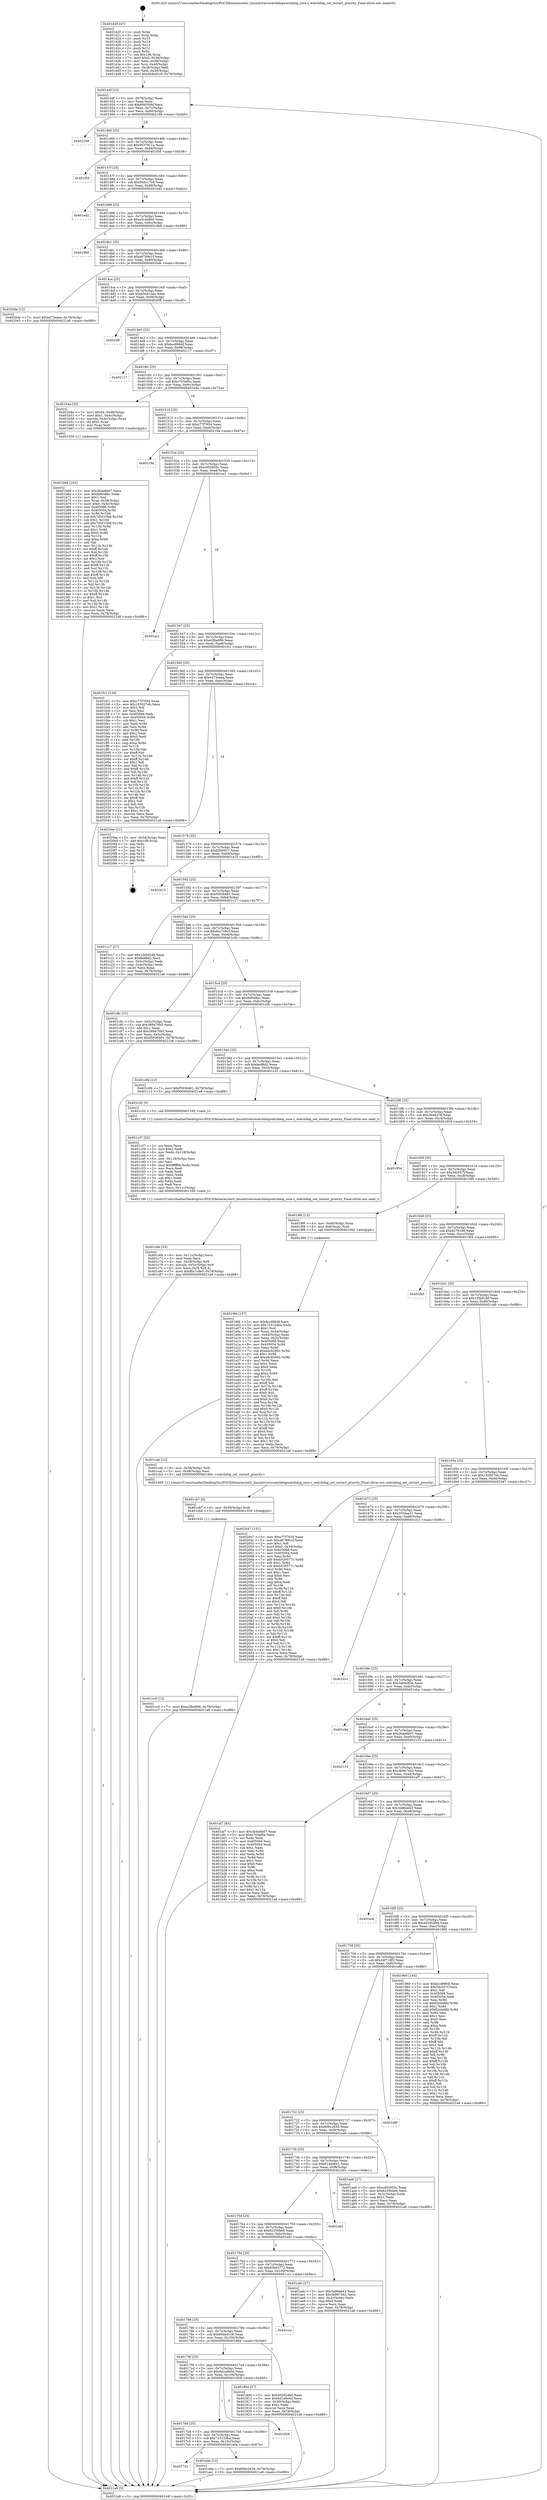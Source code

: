 digraph "0x401420" {
  label = "0x401420 (/mnt/c/Users/mathe/Desktop/tcc/POCII/binaries/extr_linuxdriverswatchdogwatchdog_core.c_watchdog_set_restart_priority_Final-ollvm.out::main(0))"
  labelloc = "t"
  node[shape=record]

  Entry [label="",width=0.3,height=0.3,shape=circle,fillcolor=black,style=filled]
  "0x40144f" [label="{
     0x40144f [23]\l
     | [instrs]\l
     &nbsp;&nbsp;0x40144f \<+3\>: mov -0x78(%rbp),%eax\l
     &nbsp;&nbsp;0x401452 \<+2\>: mov %eax,%ecx\l
     &nbsp;&nbsp;0x401454 \<+6\>: sub $0x8f4050bf,%ecx\l
     &nbsp;&nbsp;0x40145a \<+3\>: mov %eax,-0x7c(%rbp)\l
     &nbsp;&nbsp;0x40145d \<+3\>: mov %ecx,-0x80(%rbp)\l
     &nbsp;&nbsp;0x401460 \<+6\>: je 0000000000402168 \<main+0xd48\>\l
  }"]
  "0x402168" [label="{
     0x402168\l
  }", style=dashed]
  "0x401466" [label="{
     0x401466 [25]\l
     | [instrs]\l
     &nbsp;&nbsp;0x401466 \<+5\>: jmp 000000000040146b \<main+0x4b\>\l
     &nbsp;&nbsp;0x40146b \<+3\>: mov -0x7c(%rbp),%eax\l
     &nbsp;&nbsp;0x40146e \<+5\>: sub $0x9037911a,%eax\l
     &nbsp;&nbsp;0x401473 \<+6\>: mov %eax,-0x84(%rbp)\l
     &nbsp;&nbsp;0x401479 \<+6\>: je 0000000000401f58 \<main+0xb38\>\l
  }"]
  Exit [label="",width=0.3,height=0.3,shape=circle,fillcolor=black,style=filled,peripheries=2]
  "0x401f58" [label="{
     0x401f58\l
  }", style=dashed]
  "0x40147f" [label="{
     0x40147f [25]\l
     | [instrs]\l
     &nbsp;&nbsp;0x40147f \<+5\>: jmp 0000000000401484 \<main+0x64\>\l
     &nbsp;&nbsp;0x401484 \<+3\>: mov -0x7c(%rbp),%eax\l
     &nbsp;&nbsp;0x401487 \<+5\>: sub $0x94dc17c6,%eax\l
     &nbsp;&nbsp;0x40148c \<+6\>: mov %eax,-0x88(%rbp)\l
     &nbsp;&nbsp;0x401492 \<+6\>: je 0000000000401ed2 \<main+0xab2\>\l
  }"]
  "0x401cc0" [label="{
     0x401cc0 [12]\l
     | [instrs]\l
     &nbsp;&nbsp;0x401cc0 \<+7\>: movl $0xe2fbe896,-0x78(%rbp)\l
     &nbsp;&nbsp;0x401cc7 \<+5\>: jmp 00000000004021a8 \<main+0xd88\>\l
  }"]
  "0x401ed2" [label="{
     0x401ed2\l
  }", style=dashed]
  "0x401498" [label="{
     0x401498 [25]\l
     | [instrs]\l
     &nbsp;&nbsp;0x401498 \<+5\>: jmp 000000000040149d \<main+0x7d\>\l
     &nbsp;&nbsp;0x40149d \<+3\>: mov -0x7c(%rbp),%eax\l
     &nbsp;&nbsp;0x4014a0 \<+5\>: sub $0xa5c4b8b0,%eax\l
     &nbsp;&nbsp;0x4014a5 \<+6\>: mov %eax,-0x8c(%rbp)\l
     &nbsp;&nbsp;0x4014ab \<+6\>: je 00000000004018b8 \<main+0x498\>\l
  }"]
  "0x401cb7" [label="{
     0x401cb7 [9]\l
     | [instrs]\l
     &nbsp;&nbsp;0x401cb7 \<+4\>: mov -0x58(%rbp),%rdi\l
     &nbsp;&nbsp;0x401cbb \<+5\>: call 0000000000401030 \<free@plt\>\l
     | [calls]\l
     &nbsp;&nbsp;0x401030 \{1\} (unknown)\l
  }"]
  "0x4018b8" [label="{
     0x4018b8\l
  }", style=dashed]
  "0x4014b1" [label="{
     0x4014b1 [25]\l
     | [instrs]\l
     &nbsp;&nbsp;0x4014b1 \<+5\>: jmp 00000000004014b6 \<main+0x96\>\l
     &nbsp;&nbsp;0x4014b6 \<+3\>: mov -0x7c(%rbp),%eax\l
     &nbsp;&nbsp;0x4014b9 \<+5\>: sub $0xa6789e1f,%eax\l
     &nbsp;&nbsp;0x4014be \<+6\>: mov %eax,-0x90(%rbp)\l
     &nbsp;&nbsp;0x4014c4 \<+6\>: je 00000000004020de \<main+0xcbe\>\l
  }"]
  "0x401c6b" [label="{
     0x401c6b [33]\l
     | [instrs]\l
     &nbsp;&nbsp;0x401c6b \<+6\>: mov -0x11c(%rbp),%ecx\l
     &nbsp;&nbsp;0x401c71 \<+3\>: imul %eax,%ecx\l
     &nbsp;&nbsp;0x401c74 \<+4\>: mov -0x58(%rbp),%r8\l
     &nbsp;&nbsp;0x401c78 \<+4\>: movslq -0x5c(%rbp),%r9\l
     &nbsp;&nbsp;0x401c7c \<+4\>: mov %ecx,(%r8,%r9,4)\l
     &nbsp;&nbsp;0x401c80 \<+7\>: movl $0xfba7c8e5,-0x78(%rbp)\l
     &nbsp;&nbsp;0x401c87 \<+5\>: jmp 00000000004021a8 \<main+0xd88\>\l
  }"]
  "0x4020de" [label="{
     0x4020de [12]\l
     | [instrs]\l
     &nbsp;&nbsp;0x4020de \<+7\>: movl $0xe473eeee,-0x78(%rbp)\l
     &nbsp;&nbsp;0x4020e5 \<+5\>: jmp 00000000004021a8 \<main+0xd88\>\l
  }"]
  "0x4014ca" [label="{
     0x4014ca [25]\l
     | [instrs]\l
     &nbsp;&nbsp;0x4014ca \<+5\>: jmp 00000000004014cf \<main+0xaf\>\l
     &nbsp;&nbsp;0x4014cf \<+3\>: mov -0x7c(%rbp),%eax\l
     &nbsp;&nbsp;0x4014d2 \<+5\>: sub $0xb3d412ae,%eax\l
     &nbsp;&nbsp;0x4014d7 \<+6\>: mov %eax,-0x94(%rbp)\l
     &nbsp;&nbsp;0x4014dd \<+6\>: je 00000000004020ff \<main+0xcdf\>\l
  }"]
  "0x401c37" [label="{
     0x401c37 [52]\l
     | [instrs]\l
     &nbsp;&nbsp;0x401c37 \<+2\>: xor %ecx,%ecx\l
     &nbsp;&nbsp;0x401c39 \<+5\>: mov $0x2,%edx\l
     &nbsp;&nbsp;0x401c3e \<+6\>: mov %edx,-0x118(%rbp)\l
     &nbsp;&nbsp;0x401c44 \<+1\>: cltd\l
     &nbsp;&nbsp;0x401c45 \<+6\>: mov -0x118(%rbp),%esi\l
     &nbsp;&nbsp;0x401c4b \<+2\>: idiv %esi\l
     &nbsp;&nbsp;0x401c4d \<+6\>: imul $0xfffffffe,%edx,%edx\l
     &nbsp;&nbsp;0x401c53 \<+2\>: mov %ecx,%edi\l
     &nbsp;&nbsp;0x401c55 \<+2\>: sub %edx,%edi\l
     &nbsp;&nbsp;0x401c57 \<+2\>: mov %ecx,%edx\l
     &nbsp;&nbsp;0x401c59 \<+3\>: sub $0x1,%edx\l
     &nbsp;&nbsp;0x401c5c \<+2\>: add %edx,%edi\l
     &nbsp;&nbsp;0x401c5e \<+2\>: sub %edi,%ecx\l
     &nbsp;&nbsp;0x401c60 \<+6\>: mov %ecx,-0x11c(%rbp)\l
     &nbsp;&nbsp;0x401c66 \<+5\>: call 0000000000401160 \<next_i\>\l
     | [calls]\l
     &nbsp;&nbsp;0x401160 \{1\} (/mnt/c/Users/mathe/Desktop/tcc/POCII/binaries/extr_linuxdriverswatchdogwatchdog_core.c_watchdog_set_restart_priority_Final-ollvm.out::next_i)\l
  }"]
  "0x4020ff" [label="{
     0x4020ff\l
  }", style=dashed]
  "0x4014e3" [label="{
     0x4014e3 [25]\l
     | [instrs]\l
     &nbsp;&nbsp;0x4014e3 \<+5\>: jmp 00000000004014e8 \<main+0xc8\>\l
     &nbsp;&nbsp;0x4014e8 \<+3\>: mov -0x7c(%rbp),%eax\l
     &nbsp;&nbsp;0x4014eb \<+5\>: sub $0xbcc8964f,%eax\l
     &nbsp;&nbsp;0x4014f0 \<+6\>: mov %eax,-0x98(%rbp)\l
     &nbsp;&nbsp;0x4014f6 \<+6\>: je 0000000000402117 \<main+0xcf7\>\l
  }"]
  "0x401b68" [label="{
     0x401b68 [163]\l
     | [instrs]\l
     &nbsp;&nbsp;0x401b68 \<+5\>: mov $0x3b4e6b07,%ecx\l
     &nbsp;&nbsp;0x401b6d \<+5\>: mov $0xfef048bc,%edx\l
     &nbsp;&nbsp;0x401b72 \<+3\>: mov $0x1,%sil\l
     &nbsp;&nbsp;0x401b75 \<+4\>: mov %rax,-0x58(%rbp)\l
     &nbsp;&nbsp;0x401b79 \<+7\>: movl $0x0,-0x5c(%rbp)\l
     &nbsp;&nbsp;0x401b80 \<+8\>: mov 0x405068,%r8d\l
     &nbsp;&nbsp;0x401b88 \<+8\>: mov 0x405054,%r9d\l
     &nbsp;&nbsp;0x401b90 \<+3\>: mov %r8d,%r10d\l
     &nbsp;&nbsp;0x401b93 \<+7\>: sub $0x7d5510bd,%r10d\l
     &nbsp;&nbsp;0x401b9a \<+4\>: sub $0x1,%r10d\l
     &nbsp;&nbsp;0x401b9e \<+7\>: add $0x7d5510bd,%r10d\l
     &nbsp;&nbsp;0x401ba5 \<+4\>: imul %r10d,%r8d\l
     &nbsp;&nbsp;0x401ba9 \<+4\>: and $0x1,%r8d\l
     &nbsp;&nbsp;0x401bad \<+4\>: cmp $0x0,%r8d\l
     &nbsp;&nbsp;0x401bb1 \<+4\>: sete %r11b\l
     &nbsp;&nbsp;0x401bb5 \<+4\>: cmp $0xa,%r9d\l
     &nbsp;&nbsp;0x401bb9 \<+3\>: setl %bl\l
     &nbsp;&nbsp;0x401bbc \<+3\>: mov %r11b,%r14b\l
     &nbsp;&nbsp;0x401bbf \<+4\>: xor $0xff,%r14b\l
     &nbsp;&nbsp;0x401bc3 \<+3\>: mov %bl,%r15b\l
     &nbsp;&nbsp;0x401bc6 \<+4\>: xor $0xff,%r15b\l
     &nbsp;&nbsp;0x401bca \<+4\>: xor $0x1,%sil\l
     &nbsp;&nbsp;0x401bce \<+3\>: mov %r14b,%r12b\l
     &nbsp;&nbsp;0x401bd1 \<+4\>: and $0xff,%r12b\l
     &nbsp;&nbsp;0x401bd5 \<+3\>: and %sil,%r11b\l
     &nbsp;&nbsp;0x401bd8 \<+3\>: mov %r15b,%r13b\l
     &nbsp;&nbsp;0x401bdb \<+4\>: and $0xff,%r13b\l
     &nbsp;&nbsp;0x401bdf \<+3\>: and %sil,%bl\l
     &nbsp;&nbsp;0x401be2 \<+3\>: or %r11b,%r12b\l
     &nbsp;&nbsp;0x401be5 \<+3\>: or %bl,%r13b\l
     &nbsp;&nbsp;0x401be8 \<+3\>: xor %r13b,%r12b\l
     &nbsp;&nbsp;0x401beb \<+3\>: or %r15b,%r14b\l
     &nbsp;&nbsp;0x401bee \<+4\>: xor $0xff,%r14b\l
     &nbsp;&nbsp;0x401bf2 \<+4\>: or $0x1,%sil\l
     &nbsp;&nbsp;0x401bf6 \<+3\>: and %sil,%r14b\l
     &nbsp;&nbsp;0x401bf9 \<+3\>: or %r14b,%r12b\l
     &nbsp;&nbsp;0x401bfc \<+4\>: test $0x1,%r12b\l
     &nbsp;&nbsp;0x401c00 \<+3\>: cmovne %edx,%ecx\l
     &nbsp;&nbsp;0x401c03 \<+3\>: mov %ecx,-0x78(%rbp)\l
     &nbsp;&nbsp;0x401c06 \<+5\>: jmp 00000000004021a8 \<main+0xd88\>\l
  }"]
  "0x402117" [label="{
     0x402117\l
  }", style=dashed]
  "0x4014fc" [label="{
     0x4014fc [25]\l
     | [instrs]\l
     &nbsp;&nbsp;0x4014fc \<+5\>: jmp 0000000000401501 \<main+0xe1\>\l
     &nbsp;&nbsp;0x401501 \<+3\>: mov -0x7c(%rbp),%eax\l
     &nbsp;&nbsp;0x401504 \<+5\>: sub $0xc703af5a,%eax\l
     &nbsp;&nbsp;0x401509 \<+6\>: mov %eax,-0x9c(%rbp)\l
     &nbsp;&nbsp;0x40150f \<+6\>: je 0000000000401b4a \<main+0x72a\>\l
  }"]
  "0x4017d1" [label="{
     0x4017d1\l
  }", style=dashed]
  "0x401b4a" [label="{
     0x401b4a [30]\l
     | [instrs]\l
     &nbsp;&nbsp;0x401b4a \<+7\>: movl $0x64,-0x48(%rbp)\l
     &nbsp;&nbsp;0x401b51 \<+7\>: movl $0x1,-0x4c(%rbp)\l
     &nbsp;&nbsp;0x401b58 \<+4\>: movslq -0x4c(%rbp),%rax\l
     &nbsp;&nbsp;0x401b5c \<+4\>: shl $0x2,%rax\l
     &nbsp;&nbsp;0x401b60 \<+3\>: mov %rax,%rdi\l
     &nbsp;&nbsp;0x401b63 \<+5\>: call 0000000000401050 \<malloc@plt\>\l
     | [calls]\l
     &nbsp;&nbsp;0x401050 \{1\} (unknown)\l
  }"]
  "0x401515" [label="{
     0x401515 [25]\l
     | [instrs]\l
     &nbsp;&nbsp;0x401515 \<+5\>: jmp 000000000040151a \<main+0xfa\>\l
     &nbsp;&nbsp;0x40151a \<+3\>: mov -0x7c(%rbp),%eax\l
     &nbsp;&nbsp;0x40151d \<+5\>: sub $0xc77f765d,%eax\l
     &nbsp;&nbsp;0x401522 \<+6\>: mov %eax,-0xa0(%rbp)\l
     &nbsp;&nbsp;0x401528 \<+6\>: je 000000000040219a \<main+0xd7a\>\l
  }"]
  "0x401a9a" [label="{
     0x401a9a [12]\l
     | [instrs]\l
     &nbsp;&nbsp;0x401a9a \<+7\>: movl $0x60bc2639,-0x78(%rbp)\l
     &nbsp;&nbsp;0x401aa1 \<+5\>: jmp 00000000004021a8 \<main+0xd88\>\l
  }"]
  "0x40219a" [label="{
     0x40219a\l
  }", style=dashed]
  "0x40152e" [label="{
     0x40152e [25]\l
     | [instrs]\l
     &nbsp;&nbsp;0x40152e \<+5\>: jmp 0000000000401533 \<main+0x113\>\l
     &nbsp;&nbsp;0x401533 \<+3\>: mov -0x7c(%rbp),%eax\l
     &nbsp;&nbsp;0x401536 \<+5\>: sub $0xcd02955c,%eax\l
     &nbsp;&nbsp;0x40153b \<+6\>: mov %eax,-0xa4(%rbp)\l
     &nbsp;&nbsp;0x401541 \<+6\>: je 0000000000401ac1 \<main+0x6a1\>\l
  }"]
  "0x4017b8" [label="{
     0x4017b8 [25]\l
     | [instrs]\l
     &nbsp;&nbsp;0x4017b8 \<+5\>: jmp 00000000004017bd \<main+0x39d\>\l
     &nbsp;&nbsp;0x4017bd \<+3\>: mov -0x7c(%rbp),%eax\l
     &nbsp;&nbsp;0x4017c0 \<+5\>: sub $0x72312dba,%eax\l
     &nbsp;&nbsp;0x4017c5 \<+6\>: mov %eax,-0x10c(%rbp)\l
     &nbsp;&nbsp;0x4017cb \<+6\>: je 0000000000401a9a \<main+0x67a\>\l
  }"]
  "0x401ac1" [label="{
     0x401ac1\l
  }", style=dashed]
  "0x401547" [label="{
     0x401547 [25]\l
     | [instrs]\l
     &nbsp;&nbsp;0x401547 \<+5\>: jmp 000000000040154c \<main+0x12c\>\l
     &nbsp;&nbsp;0x40154c \<+3\>: mov -0x7c(%rbp),%eax\l
     &nbsp;&nbsp;0x40154f \<+5\>: sub $0xe2fbe896,%eax\l
     &nbsp;&nbsp;0x401554 \<+6\>: mov %eax,-0xa8(%rbp)\l
     &nbsp;&nbsp;0x40155a \<+6\>: je 0000000000401fc1 \<main+0xba1\>\l
  }"]
  "0x401828" [label="{
     0x401828\l
  }", style=dashed]
  "0x401fc1" [label="{
     0x401fc1 [134]\l
     | [instrs]\l
     &nbsp;&nbsp;0x401fc1 \<+5\>: mov $0xc77f765d,%eax\l
     &nbsp;&nbsp;0x401fc6 \<+5\>: mov $0x183027eb,%ecx\l
     &nbsp;&nbsp;0x401fcb \<+2\>: mov $0x1,%dl\l
     &nbsp;&nbsp;0x401fcd \<+2\>: xor %esi,%esi\l
     &nbsp;&nbsp;0x401fcf \<+7\>: mov 0x405068,%edi\l
     &nbsp;&nbsp;0x401fd6 \<+8\>: mov 0x405054,%r8d\l
     &nbsp;&nbsp;0x401fde \<+3\>: sub $0x1,%esi\l
     &nbsp;&nbsp;0x401fe1 \<+3\>: mov %edi,%r9d\l
     &nbsp;&nbsp;0x401fe4 \<+3\>: add %esi,%r9d\l
     &nbsp;&nbsp;0x401fe7 \<+4\>: imul %r9d,%edi\l
     &nbsp;&nbsp;0x401feb \<+3\>: and $0x1,%edi\l
     &nbsp;&nbsp;0x401fee \<+3\>: cmp $0x0,%edi\l
     &nbsp;&nbsp;0x401ff1 \<+4\>: sete %r10b\l
     &nbsp;&nbsp;0x401ff5 \<+4\>: cmp $0xa,%r8d\l
     &nbsp;&nbsp;0x401ff9 \<+4\>: setl %r11b\l
     &nbsp;&nbsp;0x401ffd \<+3\>: mov %r10b,%bl\l
     &nbsp;&nbsp;0x402000 \<+3\>: xor $0xff,%bl\l
     &nbsp;&nbsp;0x402003 \<+3\>: mov %r11b,%r14b\l
     &nbsp;&nbsp;0x402006 \<+4\>: xor $0xff,%r14b\l
     &nbsp;&nbsp;0x40200a \<+3\>: xor $0x1,%dl\l
     &nbsp;&nbsp;0x40200d \<+3\>: mov %bl,%r15b\l
     &nbsp;&nbsp;0x402010 \<+4\>: and $0xff,%r15b\l
     &nbsp;&nbsp;0x402014 \<+3\>: and %dl,%r10b\l
     &nbsp;&nbsp;0x402017 \<+3\>: mov %r14b,%r12b\l
     &nbsp;&nbsp;0x40201a \<+4\>: and $0xff,%r12b\l
     &nbsp;&nbsp;0x40201e \<+3\>: and %dl,%r11b\l
     &nbsp;&nbsp;0x402021 \<+3\>: or %r10b,%r15b\l
     &nbsp;&nbsp;0x402024 \<+3\>: or %r11b,%r12b\l
     &nbsp;&nbsp;0x402027 \<+3\>: xor %r12b,%r15b\l
     &nbsp;&nbsp;0x40202a \<+3\>: or %r14b,%bl\l
     &nbsp;&nbsp;0x40202d \<+3\>: xor $0xff,%bl\l
     &nbsp;&nbsp;0x402030 \<+3\>: or $0x1,%dl\l
     &nbsp;&nbsp;0x402033 \<+2\>: and %dl,%bl\l
     &nbsp;&nbsp;0x402035 \<+3\>: or %bl,%r15b\l
     &nbsp;&nbsp;0x402038 \<+4\>: test $0x1,%r15b\l
     &nbsp;&nbsp;0x40203c \<+3\>: cmovne %ecx,%eax\l
     &nbsp;&nbsp;0x40203f \<+3\>: mov %eax,-0x78(%rbp)\l
     &nbsp;&nbsp;0x402042 \<+5\>: jmp 00000000004021a8 \<main+0xd88\>\l
  }"]
  "0x401560" [label="{
     0x401560 [25]\l
     | [instrs]\l
     &nbsp;&nbsp;0x401560 \<+5\>: jmp 0000000000401565 \<main+0x145\>\l
     &nbsp;&nbsp;0x401565 \<+3\>: mov -0x7c(%rbp),%eax\l
     &nbsp;&nbsp;0x401568 \<+5\>: sub $0xe473eeee,%eax\l
     &nbsp;&nbsp;0x40156d \<+6\>: mov %eax,-0xac(%rbp)\l
     &nbsp;&nbsp;0x401573 \<+6\>: je 00000000004020ea \<main+0xcca\>\l
  }"]
  "0x4019fd" [label="{
     0x4019fd [157]\l
     | [instrs]\l
     &nbsp;&nbsp;0x4019fd \<+5\>: mov $0xbcc8964f,%ecx\l
     &nbsp;&nbsp;0x401a02 \<+5\>: mov $0x72312dba,%edx\l
     &nbsp;&nbsp;0x401a07 \<+3\>: mov $0x1,%sil\l
     &nbsp;&nbsp;0x401a0a \<+3\>: mov %eax,-0x44(%rbp)\l
     &nbsp;&nbsp;0x401a0d \<+3\>: mov -0x44(%rbp),%eax\l
     &nbsp;&nbsp;0x401a10 \<+3\>: mov %eax,-0x2c(%rbp)\l
     &nbsp;&nbsp;0x401a13 \<+7\>: mov 0x405068,%eax\l
     &nbsp;&nbsp;0x401a1a \<+8\>: mov 0x405054,%r8d\l
     &nbsp;&nbsp;0x401a22 \<+3\>: mov %eax,%r9d\l
     &nbsp;&nbsp;0x401a25 \<+7\>: sub $0xa6c82802,%r9d\l
     &nbsp;&nbsp;0x401a2c \<+4\>: sub $0x1,%r9d\l
     &nbsp;&nbsp;0x401a30 \<+7\>: add $0xa6c82802,%r9d\l
     &nbsp;&nbsp;0x401a37 \<+4\>: imul %r9d,%eax\l
     &nbsp;&nbsp;0x401a3b \<+3\>: and $0x1,%eax\l
     &nbsp;&nbsp;0x401a3e \<+3\>: cmp $0x0,%eax\l
     &nbsp;&nbsp;0x401a41 \<+4\>: sete %r10b\l
     &nbsp;&nbsp;0x401a45 \<+4\>: cmp $0xa,%r8d\l
     &nbsp;&nbsp;0x401a49 \<+4\>: setl %r11b\l
     &nbsp;&nbsp;0x401a4d \<+3\>: mov %r10b,%bl\l
     &nbsp;&nbsp;0x401a50 \<+3\>: xor $0xff,%bl\l
     &nbsp;&nbsp;0x401a53 \<+3\>: mov %r11b,%r14b\l
     &nbsp;&nbsp;0x401a56 \<+4\>: xor $0xff,%r14b\l
     &nbsp;&nbsp;0x401a5a \<+4\>: xor $0x0,%sil\l
     &nbsp;&nbsp;0x401a5e \<+3\>: mov %bl,%r15b\l
     &nbsp;&nbsp;0x401a61 \<+4\>: and $0x0,%r15b\l
     &nbsp;&nbsp;0x401a65 \<+3\>: and %sil,%r10b\l
     &nbsp;&nbsp;0x401a68 \<+3\>: mov %r14b,%r12b\l
     &nbsp;&nbsp;0x401a6b \<+4\>: and $0x0,%r12b\l
     &nbsp;&nbsp;0x401a6f \<+3\>: and %sil,%r11b\l
     &nbsp;&nbsp;0x401a72 \<+3\>: or %r10b,%r15b\l
     &nbsp;&nbsp;0x401a75 \<+3\>: or %r11b,%r12b\l
     &nbsp;&nbsp;0x401a78 \<+3\>: xor %r12b,%r15b\l
     &nbsp;&nbsp;0x401a7b \<+3\>: or %r14b,%bl\l
     &nbsp;&nbsp;0x401a7e \<+3\>: xor $0xff,%bl\l
     &nbsp;&nbsp;0x401a81 \<+4\>: or $0x0,%sil\l
     &nbsp;&nbsp;0x401a85 \<+3\>: and %sil,%bl\l
     &nbsp;&nbsp;0x401a88 \<+3\>: or %bl,%r15b\l
     &nbsp;&nbsp;0x401a8b \<+4\>: test $0x1,%r15b\l
     &nbsp;&nbsp;0x401a8f \<+3\>: cmovne %edx,%ecx\l
     &nbsp;&nbsp;0x401a92 \<+3\>: mov %ecx,-0x78(%rbp)\l
     &nbsp;&nbsp;0x401a95 \<+5\>: jmp 00000000004021a8 \<main+0xd88\>\l
  }"]
  "0x4020ea" [label="{
     0x4020ea [21]\l
     | [instrs]\l
     &nbsp;&nbsp;0x4020ea \<+3\>: mov -0x34(%rbp),%eax\l
     &nbsp;&nbsp;0x4020ed \<+7\>: add $0x108,%rsp\l
     &nbsp;&nbsp;0x4020f4 \<+1\>: pop %rbx\l
     &nbsp;&nbsp;0x4020f5 \<+2\>: pop %r12\l
     &nbsp;&nbsp;0x4020f7 \<+2\>: pop %r13\l
     &nbsp;&nbsp;0x4020f9 \<+2\>: pop %r14\l
     &nbsp;&nbsp;0x4020fb \<+2\>: pop %r15\l
     &nbsp;&nbsp;0x4020fd \<+1\>: pop %rbp\l
     &nbsp;&nbsp;0x4020fe \<+1\>: ret\l
  }"]
  "0x401579" [label="{
     0x401579 [25]\l
     | [instrs]\l
     &nbsp;&nbsp;0x401579 \<+5\>: jmp 000000000040157e \<main+0x15e\>\l
     &nbsp;&nbsp;0x40157e \<+3\>: mov -0x7c(%rbp),%eax\l
     &nbsp;&nbsp;0x401581 \<+5\>: sub $0xf2fe0917,%eax\l
     &nbsp;&nbsp;0x401586 \<+6\>: mov %eax,-0xb0(%rbp)\l
     &nbsp;&nbsp;0x40158c \<+6\>: je 0000000000401e15 \<main+0x9f5\>\l
  }"]
  "0x401420" [label="{
     0x401420 [47]\l
     | [instrs]\l
     &nbsp;&nbsp;0x401420 \<+1\>: push %rbp\l
     &nbsp;&nbsp;0x401421 \<+3\>: mov %rsp,%rbp\l
     &nbsp;&nbsp;0x401424 \<+2\>: push %r15\l
     &nbsp;&nbsp;0x401426 \<+2\>: push %r14\l
     &nbsp;&nbsp;0x401428 \<+2\>: push %r13\l
     &nbsp;&nbsp;0x40142a \<+2\>: push %r12\l
     &nbsp;&nbsp;0x40142c \<+1\>: push %rbx\l
     &nbsp;&nbsp;0x40142d \<+7\>: sub $0x108,%rsp\l
     &nbsp;&nbsp;0x401434 \<+7\>: movl $0x0,-0x34(%rbp)\l
     &nbsp;&nbsp;0x40143b \<+3\>: mov %edi,-0x38(%rbp)\l
     &nbsp;&nbsp;0x40143e \<+4\>: mov %rsi,-0x40(%rbp)\l
     &nbsp;&nbsp;0x401442 \<+3\>: mov -0x38(%rbp),%edi\l
     &nbsp;&nbsp;0x401445 \<+3\>: mov %edi,-0x30(%rbp)\l
     &nbsp;&nbsp;0x401448 \<+7\>: movl $0x664ed1c9,-0x78(%rbp)\l
  }"]
  "0x401e15" [label="{
     0x401e15\l
  }", style=dashed]
  "0x401592" [label="{
     0x401592 [25]\l
     | [instrs]\l
     &nbsp;&nbsp;0x401592 \<+5\>: jmp 0000000000401597 \<main+0x177\>\l
     &nbsp;&nbsp;0x401597 \<+3\>: mov -0x7c(%rbp),%eax\l
     &nbsp;&nbsp;0x40159a \<+5\>: sub $0xf5936481,%eax\l
     &nbsp;&nbsp;0x40159f \<+6\>: mov %eax,-0xb4(%rbp)\l
     &nbsp;&nbsp;0x4015a5 \<+6\>: je 0000000000401c17 \<main+0x7f7\>\l
  }"]
  "0x4021a8" [label="{
     0x4021a8 [5]\l
     | [instrs]\l
     &nbsp;&nbsp;0x4021a8 \<+5\>: jmp 000000000040144f \<main+0x2f\>\l
  }"]
  "0x401c17" [label="{
     0x401c17 [27]\l
     | [instrs]\l
     &nbsp;&nbsp;0x401c17 \<+5\>: mov $0x156bf1d8,%eax\l
     &nbsp;&nbsp;0x401c1c \<+5\>: mov $0x8e98d2,%ecx\l
     &nbsp;&nbsp;0x401c21 \<+3\>: mov -0x5c(%rbp),%edx\l
     &nbsp;&nbsp;0x401c24 \<+3\>: cmp -0x4c(%rbp),%edx\l
     &nbsp;&nbsp;0x401c27 \<+3\>: cmovl %ecx,%eax\l
     &nbsp;&nbsp;0x401c2a \<+3\>: mov %eax,-0x78(%rbp)\l
     &nbsp;&nbsp;0x401c2d \<+5\>: jmp 00000000004021a8 \<main+0xd88\>\l
  }"]
  "0x4015ab" [label="{
     0x4015ab [25]\l
     | [instrs]\l
     &nbsp;&nbsp;0x4015ab \<+5\>: jmp 00000000004015b0 \<main+0x190\>\l
     &nbsp;&nbsp;0x4015b0 \<+3\>: mov -0x7c(%rbp),%eax\l
     &nbsp;&nbsp;0x4015b3 \<+5\>: sub $0xfba7c8e5,%eax\l
     &nbsp;&nbsp;0x4015b8 \<+6\>: mov %eax,-0xb8(%rbp)\l
     &nbsp;&nbsp;0x4015be \<+6\>: je 0000000000401c8c \<main+0x86c\>\l
  }"]
  "0x40179f" [label="{
     0x40179f [25]\l
     | [instrs]\l
     &nbsp;&nbsp;0x40179f \<+5\>: jmp 00000000004017a4 \<main+0x384\>\l
     &nbsp;&nbsp;0x4017a4 \<+3\>: mov -0x7c(%rbp),%eax\l
     &nbsp;&nbsp;0x4017a7 \<+5\>: sub $0x6d1a9e0d,%eax\l
     &nbsp;&nbsp;0x4017ac \<+6\>: mov %eax,-0x108(%rbp)\l
     &nbsp;&nbsp;0x4017b2 \<+6\>: je 0000000000401828 \<main+0x408\>\l
  }"]
  "0x401c8c" [label="{
     0x401c8c [31]\l
     | [instrs]\l
     &nbsp;&nbsp;0x401c8c \<+3\>: mov -0x5c(%rbp),%eax\l
     &nbsp;&nbsp;0x401c8f \<+5\>: sub $0x389470b5,%eax\l
     &nbsp;&nbsp;0x401c94 \<+3\>: add $0x1,%eax\l
     &nbsp;&nbsp;0x401c97 \<+5\>: add $0x389470b5,%eax\l
     &nbsp;&nbsp;0x401c9c \<+3\>: mov %eax,-0x5c(%rbp)\l
     &nbsp;&nbsp;0x401c9f \<+7\>: movl $0xf5936481,-0x78(%rbp)\l
     &nbsp;&nbsp;0x401ca6 \<+5\>: jmp 00000000004021a8 \<main+0xd88\>\l
  }"]
  "0x4015c4" [label="{
     0x4015c4 [25]\l
     | [instrs]\l
     &nbsp;&nbsp;0x4015c4 \<+5\>: jmp 00000000004015c9 \<main+0x1a9\>\l
     &nbsp;&nbsp;0x4015c9 \<+3\>: mov -0x7c(%rbp),%eax\l
     &nbsp;&nbsp;0x4015cc \<+5\>: sub $0xfef048bc,%eax\l
     &nbsp;&nbsp;0x4015d1 \<+6\>: mov %eax,-0xbc(%rbp)\l
     &nbsp;&nbsp;0x4015d7 \<+6\>: je 0000000000401c0b \<main+0x7eb\>\l
  }"]
  "0x40180d" [label="{
     0x40180d [27]\l
     | [instrs]\l
     &nbsp;&nbsp;0x40180d \<+5\>: mov $0x40292dbd,%eax\l
     &nbsp;&nbsp;0x401812 \<+5\>: mov $0x6d1a9e0d,%ecx\l
     &nbsp;&nbsp;0x401817 \<+3\>: mov -0x30(%rbp),%edx\l
     &nbsp;&nbsp;0x40181a \<+3\>: cmp $0x2,%edx\l
     &nbsp;&nbsp;0x40181d \<+3\>: cmovne %ecx,%eax\l
     &nbsp;&nbsp;0x401820 \<+3\>: mov %eax,-0x78(%rbp)\l
     &nbsp;&nbsp;0x401823 \<+5\>: jmp 00000000004021a8 \<main+0xd88\>\l
  }"]
  "0x401c0b" [label="{
     0x401c0b [12]\l
     | [instrs]\l
     &nbsp;&nbsp;0x401c0b \<+7\>: movl $0xf5936481,-0x78(%rbp)\l
     &nbsp;&nbsp;0x401c12 \<+5\>: jmp 00000000004021a8 \<main+0xd88\>\l
  }"]
  "0x4015dd" [label="{
     0x4015dd [25]\l
     | [instrs]\l
     &nbsp;&nbsp;0x4015dd \<+5\>: jmp 00000000004015e2 \<main+0x1c2\>\l
     &nbsp;&nbsp;0x4015e2 \<+3\>: mov -0x7c(%rbp),%eax\l
     &nbsp;&nbsp;0x4015e5 \<+5\>: sub $0x8e98d2,%eax\l
     &nbsp;&nbsp;0x4015ea \<+6\>: mov %eax,-0xc0(%rbp)\l
     &nbsp;&nbsp;0x4015f0 \<+6\>: je 0000000000401c32 \<main+0x812\>\l
  }"]
  "0x401786" [label="{
     0x401786 [25]\l
     | [instrs]\l
     &nbsp;&nbsp;0x401786 \<+5\>: jmp 000000000040178b \<main+0x36b\>\l
     &nbsp;&nbsp;0x40178b \<+3\>: mov -0x7c(%rbp),%eax\l
     &nbsp;&nbsp;0x40178e \<+5\>: sub $0x664ed1c9,%eax\l
     &nbsp;&nbsp;0x401793 \<+6\>: mov %eax,-0x104(%rbp)\l
     &nbsp;&nbsp;0x401799 \<+6\>: je 000000000040180d \<main+0x3ed\>\l
  }"]
  "0x401c32" [label="{
     0x401c32 [5]\l
     | [instrs]\l
     &nbsp;&nbsp;0x401c32 \<+5\>: call 0000000000401160 \<next_i\>\l
     | [calls]\l
     &nbsp;&nbsp;0x401160 \{1\} (/mnt/c/Users/mathe/Desktop/tcc/POCII/binaries/extr_linuxdriverswatchdogwatchdog_core.c_watchdog_set_restart_priority_Final-ollvm.out::next_i)\l
  }"]
  "0x4015f6" [label="{
     0x4015f6 [25]\l
     | [instrs]\l
     &nbsp;&nbsp;0x4015f6 \<+5\>: jmp 00000000004015fb \<main+0x1db\>\l
     &nbsp;&nbsp;0x4015fb \<+3\>: mov -0x7c(%rbp),%eax\l
     &nbsp;&nbsp;0x4015fe \<+5\>: sub $0x36d9278,%eax\l
     &nbsp;&nbsp;0x401603 \<+6\>: mov %eax,-0xc4(%rbp)\l
     &nbsp;&nbsp;0x401609 \<+6\>: je 0000000000401954 \<main+0x534\>\l
  }"]
  "0x401ccc" [label="{
     0x401ccc\l
  }", style=dashed]
  "0x401954" [label="{
     0x401954\l
  }", style=dashed]
  "0x40160f" [label="{
     0x40160f [25]\l
     | [instrs]\l
     &nbsp;&nbsp;0x40160f \<+5\>: jmp 0000000000401614 \<main+0x1f4\>\l
     &nbsp;&nbsp;0x401614 \<+3\>: mov -0x7c(%rbp),%eax\l
     &nbsp;&nbsp;0x401617 \<+5\>: sub $0x3dc057f,%eax\l
     &nbsp;&nbsp;0x40161c \<+6\>: mov %eax,-0xc8(%rbp)\l
     &nbsp;&nbsp;0x401622 \<+6\>: je 00000000004019f0 \<main+0x5d0\>\l
  }"]
  "0x40176d" [label="{
     0x40176d [25]\l
     | [instrs]\l
     &nbsp;&nbsp;0x40176d \<+5\>: jmp 0000000000401772 \<main+0x352\>\l
     &nbsp;&nbsp;0x401772 \<+3\>: mov -0x7c(%rbp),%eax\l
     &nbsp;&nbsp;0x401775 \<+5\>: sub $0x65b03772,%eax\l
     &nbsp;&nbsp;0x40177a \<+6\>: mov %eax,-0x100(%rbp)\l
     &nbsp;&nbsp;0x401780 \<+6\>: je 0000000000401ccc \<main+0x8ac\>\l
  }"]
  "0x4019f0" [label="{
     0x4019f0 [13]\l
     | [instrs]\l
     &nbsp;&nbsp;0x4019f0 \<+4\>: mov -0x40(%rbp),%rax\l
     &nbsp;&nbsp;0x4019f4 \<+4\>: mov 0x8(%rax),%rdi\l
     &nbsp;&nbsp;0x4019f8 \<+5\>: call 0000000000401060 \<atoi@plt\>\l
     | [calls]\l
     &nbsp;&nbsp;0x401060 \{1\} (unknown)\l
  }"]
  "0x401628" [label="{
     0x401628 [25]\l
     | [instrs]\l
     &nbsp;&nbsp;0x401628 \<+5\>: jmp 000000000040162d \<main+0x20d\>\l
     &nbsp;&nbsp;0x40162d \<+3\>: mov -0x7c(%rbp),%eax\l
     &nbsp;&nbsp;0x401630 \<+5\>: sub $0x82791d8,%eax\l
     &nbsp;&nbsp;0x401635 \<+6\>: mov %eax,-0xcc(%rbp)\l
     &nbsp;&nbsp;0x40163b \<+6\>: je 0000000000401fb5 \<main+0xb95\>\l
  }"]
  "0x401adc" [label="{
     0x401adc [27]\l
     | [instrs]\l
     &nbsp;&nbsp;0x401adc \<+5\>: mov $0x3dd6de43,%eax\l
     &nbsp;&nbsp;0x401ae1 \<+5\>: mov $0x3b967443,%ecx\l
     &nbsp;&nbsp;0x401ae6 \<+3\>: mov -0x2c(%rbp),%edx\l
     &nbsp;&nbsp;0x401ae9 \<+3\>: cmp $0x0,%edx\l
     &nbsp;&nbsp;0x401aec \<+3\>: cmove %ecx,%eax\l
     &nbsp;&nbsp;0x401aef \<+3\>: mov %eax,-0x78(%rbp)\l
     &nbsp;&nbsp;0x401af2 \<+5\>: jmp 00000000004021a8 \<main+0xd88\>\l
  }"]
  "0x401fb5" [label="{
     0x401fb5\l
  }", style=dashed]
  "0x401641" [label="{
     0x401641 [25]\l
     | [instrs]\l
     &nbsp;&nbsp;0x401641 \<+5\>: jmp 0000000000401646 \<main+0x226\>\l
     &nbsp;&nbsp;0x401646 \<+3\>: mov -0x7c(%rbp),%eax\l
     &nbsp;&nbsp;0x401649 \<+5\>: sub $0x156bf1d8,%eax\l
     &nbsp;&nbsp;0x40164e \<+6\>: mov %eax,-0xd0(%rbp)\l
     &nbsp;&nbsp;0x401654 \<+6\>: je 0000000000401cab \<main+0x88b\>\l
  }"]
  "0x401754" [label="{
     0x401754 [25]\l
     | [instrs]\l
     &nbsp;&nbsp;0x401754 \<+5\>: jmp 0000000000401759 \<main+0x339\>\l
     &nbsp;&nbsp;0x401759 \<+3\>: mov -0x7c(%rbp),%eax\l
     &nbsp;&nbsp;0x40175c \<+5\>: sub $0x62356be6,%eax\l
     &nbsp;&nbsp;0x401761 \<+6\>: mov %eax,-0xfc(%rbp)\l
     &nbsp;&nbsp;0x401767 \<+6\>: je 0000000000401adc \<main+0x6bc\>\l
  }"]
  "0x401cab" [label="{
     0x401cab [12]\l
     | [instrs]\l
     &nbsp;&nbsp;0x401cab \<+4\>: mov -0x58(%rbp),%rdi\l
     &nbsp;&nbsp;0x401caf \<+3\>: mov -0x48(%rbp),%esi\l
     &nbsp;&nbsp;0x401cb2 \<+5\>: call 0000000000401400 \<watchdog_set_restart_priority\>\l
     | [calls]\l
     &nbsp;&nbsp;0x401400 \{1\} (/mnt/c/Users/mathe/Desktop/tcc/POCII/binaries/extr_linuxdriverswatchdogwatchdog_core.c_watchdog_set_restart_priority_Final-ollvm.out::watchdog_set_restart_priority)\l
  }"]
  "0x40165a" [label="{
     0x40165a [25]\l
     | [instrs]\l
     &nbsp;&nbsp;0x40165a \<+5\>: jmp 000000000040165f \<main+0x23f\>\l
     &nbsp;&nbsp;0x40165f \<+3\>: mov -0x7c(%rbp),%eax\l
     &nbsp;&nbsp;0x401662 \<+5\>: sub $0x183027eb,%eax\l
     &nbsp;&nbsp;0x401667 \<+6\>: mov %eax,-0xd4(%rbp)\l
     &nbsp;&nbsp;0x40166d \<+6\>: je 0000000000402047 \<main+0xc27\>\l
  }"]
  "0x401d01" [label="{
     0x401d01\l
  }", style=dashed]
  "0x402047" [label="{
     0x402047 [151]\l
     | [instrs]\l
     &nbsp;&nbsp;0x402047 \<+5\>: mov $0xc77f765d,%eax\l
     &nbsp;&nbsp;0x40204c \<+5\>: mov $0xa6789e1f,%ecx\l
     &nbsp;&nbsp;0x402051 \<+2\>: mov $0x1,%dl\l
     &nbsp;&nbsp;0x402053 \<+7\>: movl $0x0,-0x34(%rbp)\l
     &nbsp;&nbsp;0x40205a \<+7\>: mov 0x405068,%esi\l
     &nbsp;&nbsp;0x402061 \<+7\>: mov 0x405054,%edi\l
     &nbsp;&nbsp;0x402068 \<+3\>: mov %esi,%r8d\l
     &nbsp;&nbsp;0x40206b \<+7\>: add $0xb529577c,%r8d\l
     &nbsp;&nbsp;0x402072 \<+4\>: sub $0x1,%r8d\l
     &nbsp;&nbsp;0x402076 \<+7\>: sub $0xb529577c,%r8d\l
     &nbsp;&nbsp;0x40207d \<+4\>: imul %r8d,%esi\l
     &nbsp;&nbsp;0x402081 \<+3\>: and $0x1,%esi\l
     &nbsp;&nbsp;0x402084 \<+3\>: cmp $0x0,%esi\l
     &nbsp;&nbsp;0x402087 \<+4\>: sete %r9b\l
     &nbsp;&nbsp;0x40208b \<+3\>: cmp $0xa,%edi\l
     &nbsp;&nbsp;0x40208e \<+4\>: setl %r10b\l
     &nbsp;&nbsp;0x402092 \<+3\>: mov %r9b,%r11b\l
     &nbsp;&nbsp;0x402095 \<+4\>: xor $0xff,%r11b\l
     &nbsp;&nbsp;0x402099 \<+3\>: mov %r10b,%bl\l
     &nbsp;&nbsp;0x40209c \<+3\>: xor $0xff,%bl\l
     &nbsp;&nbsp;0x40209f \<+3\>: xor $0x0,%dl\l
     &nbsp;&nbsp;0x4020a2 \<+3\>: mov %r11b,%r14b\l
     &nbsp;&nbsp;0x4020a5 \<+4\>: and $0x0,%r14b\l
     &nbsp;&nbsp;0x4020a9 \<+3\>: and %dl,%r9b\l
     &nbsp;&nbsp;0x4020ac \<+3\>: mov %bl,%r15b\l
     &nbsp;&nbsp;0x4020af \<+4\>: and $0x0,%r15b\l
     &nbsp;&nbsp;0x4020b3 \<+3\>: and %dl,%r10b\l
     &nbsp;&nbsp;0x4020b6 \<+3\>: or %r9b,%r14b\l
     &nbsp;&nbsp;0x4020b9 \<+3\>: or %r10b,%r15b\l
     &nbsp;&nbsp;0x4020bc \<+3\>: xor %r15b,%r14b\l
     &nbsp;&nbsp;0x4020bf \<+3\>: or %bl,%r11b\l
     &nbsp;&nbsp;0x4020c2 \<+4\>: xor $0xff,%r11b\l
     &nbsp;&nbsp;0x4020c6 \<+3\>: or $0x0,%dl\l
     &nbsp;&nbsp;0x4020c9 \<+3\>: and %dl,%r11b\l
     &nbsp;&nbsp;0x4020cc \<+3\>: or %r11b,%r14b\l
     &nbsp;&nbsp;0x4020cf \<+4\>: test $0x1,%r14b\l
     &nbsp;&nbsp;0x4020d3 \<+3\>: cmovne %ecx,%eax\l
     &nbsp;&nbsp;0x4020d6 \<+3\>: mov %eax,-0x78(%rbp)\l
     &nbsp;&nbsp;0x4020d9 \<+5\>: jmp 00000000004021a8 \<main+0xd88\>\l
  }"]
  "0x401673" [label="{
     0x401673 [25]\l
     | [instrs]\l
     &nbsp;&nbsp;0x401673 \<+5\>: jmp 0000000000401678 \<main+0x258\>\l
     &nbsp;&nbsp;0x401678 \<+3\>: mov -0x7c(%rbp),%eax\l
     &nbsp;&nbsp;0x40167b \<+5\>: sub $0x2054aa31,%eax\l
     &nbsp;&nbsp;0x401680 \<+6\>: mov %eax,-0xd8(%rbp)\l
     &nbsp;&nbsp;0x401686 \<+6\>: je 0000000000401d1c \<main+0x8fc\>\l
  }"]
  "0x40173b" [label="{
     0x40173b [25]\l
     | [instrs]\l
     &nbsp;&nbsp;0x40173b \<+5\>: jmp 0000000000401740 \<main+0x320\>\l
     &nbsp;&nbsp;0x401740 \<+3\>: mov -0x7c(%rbp),%eax\l
     &nbsp;&nbsp;0x401743 \<+5\>: sub $0x614de841,%eax\l
     &nbsp;&nbsp;0x401748 \<+6\>: mov %eax,-0xf8(%rbp)\l
     &nbsp;&nbsp;0x40174e \<+6\>: je 0000000000401d01 \<main+0x8e1\>\l
  }"]
  "0x401d1c" [label="{
     0x401d1c\l
  }", style=dashed]
  "0x40168c" [label="{
     0x40168c [25]\l
     | [instrs]\l
     &nbsp;&nbsp;0x40168c \<+5\>: jmp 0000000000401691 \<main+0x271\>\l
     &nbsp;&nbsp;0x401691 \<+3\>: mov -0x7c(%rbp),%eax\l
     &nbsp;&nbsp;0x401694 \<+5\>: sub $0x3a64d83e,%eax\l
     &nbsp;&nbsp;0x401699 \<+6\>: mov %eax,-0xdc(%rbp)\l
     &nbsp;&nbsp;0x40169f \<+6\>: je 0000000000401eba \<main+0xa9a\>\l
  }"]
  "0x401aa6" [label="{
     0x401aa6 [27]\l
     | [instrs]\l
     &nbsp;&nbsp;0x401aa6 \<+5\>: mov $0xcd02955c,%eax\l
     &nbsp;&nbsp;0x401aab \<+5\>: mov $0x62356be6,%ecx\l
     &nbsp;&nbsp;0x401ab0 \<+3\>: mov -0x2c(%rbp),%edx\l
     &nbsp;&nbsp;0x401ab3 \<+3\>: cmp $0x1,%edx\l
     &nbsp;&nbsp;0x401ab6 \<+3\>: cmovl %ecx,%eax\l
     &nbsp;&nbsp;0x401ab9 \<+3\>: mov %eax,-0x78(%rbp)\l
     &nbsp;&nbsp;0x401abc \<+5\>: jmp 00000000004021a8 \<main+0xd88\>\l
  }"]
  "0x401eba" [label="{
     0x401eba\l
  }", style=dashed]
  "0x4016a5" [label="{
     0x4016a5 [25]\l
     | [instrs]\l
     &nbsp;&nbsp;0x4016a5 \<+5\>: jmp 00000000004016aa \<main+0x28a\>\l
     &nbsp;&nbsp;0x4016aa \<+3\>: mov -0x7c(%rbp),%eax\l
     &nbsp;&nbsp;0x4016ad \<+5\>: sub $0x3b4e6b07,%eax\l
     &nbsp;&nbsp;0x4016b2 \<+6\>: mov %eax,-0xe0(%rbp)\l
     &nbsp;&nbsp;0x4016b8 \<+6\>: je 0000000000402133 \<main+0xd13\>\l
  }"]
  "0x401722" [label="{
     0x401722 [25]\l
     | [instrs]\l
     &nbsp;&nbsp;0x401722 \<+5\>: jmp 0000000000401727 \<main+0x307\>\l
     &nbsp;&nbsp;0x401727 \<+3\>: mov -0x7c(%rbp),%eax\l
     &nbsp;&nbsp;0x40172a \<+5\>: sub $0x60bc2639,%eax\l
     &nbsp;&nbsp;0x40172f \<+6\>: mov %eax,-0xf4(%rbp)\l
     &nbsp;&nbsp;0x401735 \<+6\>: je 0000000000401aa6 \<main+0x686\>\l
  }"]
  "0x402133" [label="{
     0x402133\l
  }", style=dashed]
  "0x4016be" [label="{
     0x4016be [25]\l
     | [instrs]\l
     &nbsp;&nbsp;0x4016be \<+5\>: jmp 00000000004016c3 \<main+0x2a3\>\l
     &nbsp;&nbsp;0x4016c3 \<+3\>: mov -0x7c(%rbp),%eax\l
     &nbsp;&nbsp;0x4016c6 \<+5\>: sub $0x3b967443,%eax\l
     &nbsp;&nbsp;0x4016cb \<+6\>: mov %eax,-0xe4(%rbp)\l
     &nbsp;&nbsp;0x4016d1 \<+6\>: je 0000000000401af7 \<main+0x6d7\>\l
  }"]
  "0x401d8f" [label="{
     0x401d8f\l
  }", style=dashed]
  "0x401af7" [label="{
     0x401af7 [83]\l
     | [instrs]\l
     &nbsp;&nbsp;0x401af7 \<+5\>: mov $0x3b4e6b07,%eax\l
     &nbsp;&nbsp;0x401afc \<+5\>: mov $0xc703af5a,%ecx\l
     &nbsp;&nbsp;0x401b01 \<+2\>: xor %edx,%edx\l
     &nbsp;&nbsp;0x401b03 \<+7\>: mov 0x405068,%esi\l
     &nbsp;&nbsp;0x401b0a \<+7\>: mov 0x405054,%edi\l
     &nbsp;&nbsp;0x401b11 \<+3\>: sub $0x1,%edx\l
     &nbsp;&nbsp;0x401b14 \<+3\>: mov %esi,%r8d\l
     &nbsp;&nbsp;0x401b17 \<+3\>: add %edx,%r8d\l
     &nbsp;&nbsp;0x401b1a \<+4\>: imul %r8d,%esi\l
     &nbsp;&nbsp;0x401b1e \<+3\>: and $0x1,%esi\l
     &nbsp;&nbsp;0x401b21 \<+3\>: cmp $0x0,%esi\l
     &nbsp;&nbsp;0x401b24 \<+4\>: sete %r9b\l
     &nbsp;&nbsp;0x401b28 \<+3\>: cmp $0xa,%edi\l
     &nbsp;&nbsp;0x401b2b \<+4\>: setl %r10b\l
     &nbsp;&nbsp;0x401b2f \<+3\>: mov %r9b,%r11b\l
     &nbsp;&nbsp;0x401b32 \<+3\>: and %r10b,%r11b\l
     &nbsp;&nbsp;0x401b35 \<+3\>: xor %r10b,%r9b\l
     &nbsp;&nbsp;0x401b38 \<+3\>: or %r9b,%r11b\l
     &nbsp;&nbsp;0x401b3b \<+4\>: test $0x1,%r11b\l
     &nbsp;&nbsp;0x401b3f \<+3\>: cmovne %ecx,%eax\l
     &nbsp;&nbsp;0x401b42 \<+3\>: mov %eax,-0x78(%rbp)\l
     &nbsp;&nbsp;0x401b45 \<+5\>: jmp 00000000004021a8 \<main+0xd88\>\l
  }"]
  "0x4016d7" [label="{
     0x4016d7 [25]\l
     | [instrs]\l
     &nbsp;&nbsp;0x4016d7 \<+5\>: jmp 00000000004016dc \<main+0x2bc\>\l
     &nbsp;&nbsp;0x4016dc \<+3\>: mov -0x7c(%rbp),%eax\l
     &nbsp;&nbsp;0x4016df \<+5\>: sub $0x3dd6de43,%eax\l
     &nbsp;&nbsp;0x4016e4 \<+6\>: mov %eax,-0xe8(%rbp)\l
     &nbsp;&nbsp;0x4016ea \<+6\>: je 0000000000401ec6 \<main+0xaa6\>\l
  }"]
  "0x401709" [label="{
     0x401709 [25]\l
     | [instrs]\l
     &nbsp;&nbsp;0x401709 \<+5\>: jmp 000000000040170e \<main+0x2ee\>\l
     &nbsp;&nbsp;0x40170e \<+3\>: mov -0x7c(%rbp),%eax\l
     &nbsp;&nbsp;0x401711 \<+5\>: sub $0x44f718f2,%eax\l
     &nbsp;&nbsp;0x401716 \<+6\>: mov %eax,-0xf0(%rbp)\l
     &nbsp;&nbsp;0x40171c \<+6\>: je 0000000000401d8f \<main+0x96f\>\l
  }"]
  "0x401ec6" [label="{
     0x401ec6\l
  }", style=dashed]
  "0x4016f0" [label="{
     0x4016f0 [25]\l
     | [instrs]\l
     &nbsp;&nbsp;0x4016f0 \<+5\>: jmp 00000000004016f5 \<main+0x2d5\>\l
     &nbsp;&nbsp;0x4016f5 \<+3\>: mov -0x7c(%rbp),%eax\l
     &nbsp;&nbsp;0x4016f8 \<+5\>: sub $0x40292dbd,%eax\l
     &nbsp;&nbsp;0x4016fd \<+6\>: mov %eax,-0xec(%rbp)\l
     &nbsp;&nbsp;0x401703 \<+6\>: je 0000000000401960 \<main+0x540\>\l
  }"]
  "0x401960" [label="{
     0x401960 [144]\l
     | [instrs]\l
     &nbsp;&nbsp;0x401960 \<+5\>: mov $0xbcc8964f,%eax\l
     &nbsp;&nbsp;0x401965 \<+5\>: mov $0x3dc057f,%ecx\l
     &nbsp;&nbsp;0x40196a \<+2\>: mov $0x1,%dl\l
     &nbsp;&nbsp;0x40196c \<+7\>: mov 0x405068,%esi\l
     &nbsp;&nbsp;0x401973 \<+7\>: mov 0x405054,%edi\l
     &nbsp;&nbsp;0x40197a \<+3\>: mov %esi,%r8d\l
     &nbsp;&nbsp;0x40197d \<+7\>: sub $0xf2e4a9fd,%r8d\l
     &nbsp;&nbsp;0x401984 \<+4\>: sub $0x1,%r8d\l
     &nbsp;&nbsp;0x401988 \<+7\>: add $0xf2e4a9fd,%r8d\l
     &nbsp;&nbsp;0x40198f \<+4\>: imul %r8d,%esi\l
     &nbsp;&nbsp;0x401993 \<+3\>: and $0x1,%esi\l
     &nbsp;&nbsp;0x401996 \<+3\>: cmp $0x0,%esi\l
     &nbsp;&nbsp;0x401999 \<+4\>: sete %r9b\l
     &nbsp;&nbsp;0x40199d \<+3\>: cmp $0xa,%edi\l
     &nbsp;&nbsp;0x4019a0 \<+4\>: setl %r10b\l
     &nbsp;&nbsp;0x4019a4 \<+3\>: mov %r9b,%r11b\l
     &nbsp;&nbsp;0x4019a7 \<+4\>: xor $0xff,%r11b\l
     &nbsp;&nbsp;0x4019ab \<+3\>: mov %r10b,%bl\l
     &nbsp;&nbsp;0x4019ae \<+3\>: xor $0xff,%bl\l
     &nbsp;&nbsp;0x4019b1 \<+3\>: xor $0x1,%dl\l
     &nbsp;&nbsp;0x4019b4 \<+3\>: mov %r11b,%r14b\l
     &nbsp;&nbsp;0x4019b7 \<+4\>: and $0xff,%r14b\l
     &nbsp;&nbsp;0x4019bb \<+3\>: and %dl,%r9b\l
     &nbsp;&nbsp;0x4019be \<+3\>: mov %bl,%r15b\l
     &nbsp;&nbsp;0x4019c1 \<+4\>: and $0xff,%r15b\l
     &nbsp;&nbsp;0x4019c5 \<+3\>: and %dl,%r10b\l
     &nbsp;&nbsp;0x4019c8 \<+3\>: or %r9b,%r14b\l
     &nbsp;&nbsp;0x4019cb \<+3\>: or %r10b,%r15b\l
     &nbsp;&nbsp;0x4019ce \<+3\>: xor %r15b,%r14b\l
     &nbsp;&nbsp;0x4019d1 \<+3\>: or %bl,%r11b\l
     &nbsp;&nbsp;0x4019d4 \<+4\>: xor $0xff,%r11b\l
     &nbsp;&nbsp;0x4019d8 \<+3\>: or $0x1,%dl\l
     &nbsp;&nbsp;0x4019db \<+3\>: and %dl,%r11b\l
     &nbsp;&nbsp;0x4019de \<+3\>: or %r11b,%r14b\l
     &nbsp;&nbsp;0x4019e1 \<+4\>: test $0x1,%r14b\l
     &nbsp;&nbsp;0x4019e5 \<+3\>: cmovne %ecx,%eax\l
     &nbsp;&nbsp;0x4019e8 \<+3\>: mov %eax,-0x78(%rbp)\l
     &nbsp;&nbsp;0x4019eb \<+5\>: jmp 00000000004021a8 \<main+0xd88\>\l
  }"]
  Entry -> "0x401420" [label=" 1"]
  "0x40144f" -> "0x402168" [label=" 0"]
  "0x40144f" -> "0x401466" [label=" 18"]
  "0x4020ea" -> Exit [label=" 1"]
  "0x401466" -> "0x401f58" [label=" 0"]
  "0x401466" -> "0x40147f" [label=" 18"]
  "0x4020de" -> "0x4021a8" [label=" 1"]
  "0x40147f" -> "0x401ed2" [label=" 0"]
  "0x40147f" -> "0x401498" [label=" 18"]
  "0x402047" -> "0x4021a8" [label=" 1"]
  "0x401498" -> "0x4018b8" [label=" 0"]
  "0x401498" -> "0x4014b1" [label=" 18"]
  "0x401fc1" -> "0x4021a8" [label=" 1"]
  "0x4014b1" -> "0x4020de" [label=" 1"]
  "0x4014b1" -> "0x4014ca" [label=" 17"]
  "0x401cc0" -> "0x4021a8" [label=" 1"]
  "0x4014ca" -> "0x4020ff" [label=" 0"]
  "0x4014ca" -> "0x4014e3" [label=" 17"]
  "0x401cb7" -> "0x401cc0" [label=" 1"]
  "0x4014e3" -> "0x402117" [label=" 0"]
  "0x4014e3" -> "0x4014fc" [label=" 17"]
  "0x401cab" -> "0x401cb7" [label=" 1"]
  "0x4014fc" -> "0x401b4a" [label=" 1"]
  "0x4014fc" -> "0x401515" [label=" 16"]
  "0x401c8c" -> "0x4021a8" [label=" 1"]
  "0x401515" -> "0x40219a" [label=" 0"]
  "0x401515" -> "0x40152e" [label=" 16"]
  "0x401c6b" -> "0x4021a8" [label=" 1"]
  "0x40152e" -> "0x401ac1" [label=" 0"]
  "0x40152e" -> "0x401547" [label=" 16"]
  "0x401c32" -> "0x401c37" [label=" 1"]
  "0x401547" -> "0x401fc1" [label=" 1"]
  "0x401547" -> "0x401560" [label=" 15"]
  "0x401c17" -> "0x4021a8" [label=" 2"]
  "0x401560" -> "0x4020ea" [label=" 1"]
  "0x401560" -> "0x401579" [label=" 14"]
  "0x401b68" -> "0x4021a8" [label=" 1"]
  "0x401579" -> "0x401e15" [label=" 0"]
  "0x401579" -> "0x401592" [label=" 14"]
  "0x401b4a" -> "0x401b68" [label=" 1"]
  "0x401592" -> "0x401c17" [label=" 2"]
  "0x401592" -> "0x4015ab" [label=" 12"]
  "0x401af7" -> "0x4021a8" [label=" 1"]
  "0x4015ab" -> "0x401c8c" [label=" 1"]
  "0x4015ab" -> "0x4015c4" [label=" 11"]
  "0x401adc" -> "0x4021a8" [label=" 1"]
  "0x4015c4" -> "0x401c0b" [label=" 1"]
  "0x4015c4" -> "0x4015dd" [label=" 10"]
  "0x401aa6" -> "0x4021a8" [label=" 1"]
  "0x4015dd" -> "0x401c32" [label=" 1"]
  "0x4015dd" -> "0x4015f6" [label=" 9"]
  "0x4017b8" -> "0x4017d1" [label=" 0"]
  "0x4015f6" -> "0x401954" [label=" 0"]
  "0x4015f6" -> "0x40160f" [label=" 9"]
  "0x4017b8" -> "0x401a9a" [label=" 1"]
  "0x40160f" -> "0x4019f0" [label=" 1"]
  "0x40160f" -> "0x401628" [label=" 8"]
  "0x40179f" -> "0x4017b8" [label=" 1"]
  "0x401628" -> "0x401fb5" [label=" 0"]
  "0x401628" -> "0x401641" [label=" 8"]
  "0x40179f" -> "0x401828" [label=" 0"]
  "0x401641" -> "0x401cab" [label=" 1"]
  "0x401641" -> "0x40165a" [label=" 7"]
  "0x4019fd" -> "0x4021a8" [label=" 1"]
  "0x40165a" -> "0x402047" [label=" 1"]
  "0x40165a" -> "0x401673" [label=" 6"]
  "0x4019f0" -> "0x4019fd" [label=" 1"]
  "0x401673" -> "0x401d1c" [label=" 0"]
  "0x401673" -> "0x40168c" [label=" 6"]
  "0x4021a8" -> "0x40144f" [label=" 17"]
  "0x40168c" -> "0x401eba" [label=" 0"]
  "0x40168c" -> "0x4016a5" [label=" 6"]
  "0x401420" -> "0x40144f" [label=" 1"]
  "0x4016a5" -> "0x402133" [label=" 0"]
  "0x4016a5" -> "0x4016be" [label=" 6"]
  "0x401786" -> "0x40179f" [label=" 1"]
  "0x4016be" -> "0x401af7" [label=" 1"]
  "0x4016be" -> "0x4016d7" [label=" 5"]
  "0x401786" -> "0x40180d" [label=" 1"]
  "0x4016d7" -> "0x401ec6" [label=" 0"]
  "0x4016d7" -> "0x4016f0" [label=" 5"]
  "0x40176d" -> "0x401786" [label=" 2"]
  "0x4016f0" -> "0x401960" [label=" 1"]
  "0x4016f0" -> "0x401709" [label=" 4"]
  "0x401a9a" -> "0x4021a8" [label=" 1"]
  "0x401709" -> "0x401d8f" [label=" 0"]
  "0x401709" -> "0x401722" [label=" 4"]
  "0x40180d" -> "0x4021a8" [label=" 1"]
  "0x401722" -> "0x401aa6" [label=" 1"]
  "0x401722" -> "0x40173b" [label=" 3"]
  "0x401960" -> "0x4021a8" [label=" 1"]
  "0x40173b" -> "0x401d01" [label=" 0"]
  "0x40173b" -> "0x401754" [label=" 3"]
  "0x401c0b" -> "0x4021a8" [label=" 1"]
  "0x401754" -> "0x401adc" [label=" 1"]
  "0x401754" -> "0x40176d" [label=" 2"]
  "0x401c37" -> "0x401c6b" [label=" 1"]
  "0x40176d" -> "0x401ccc" [label=" 0"]
}
